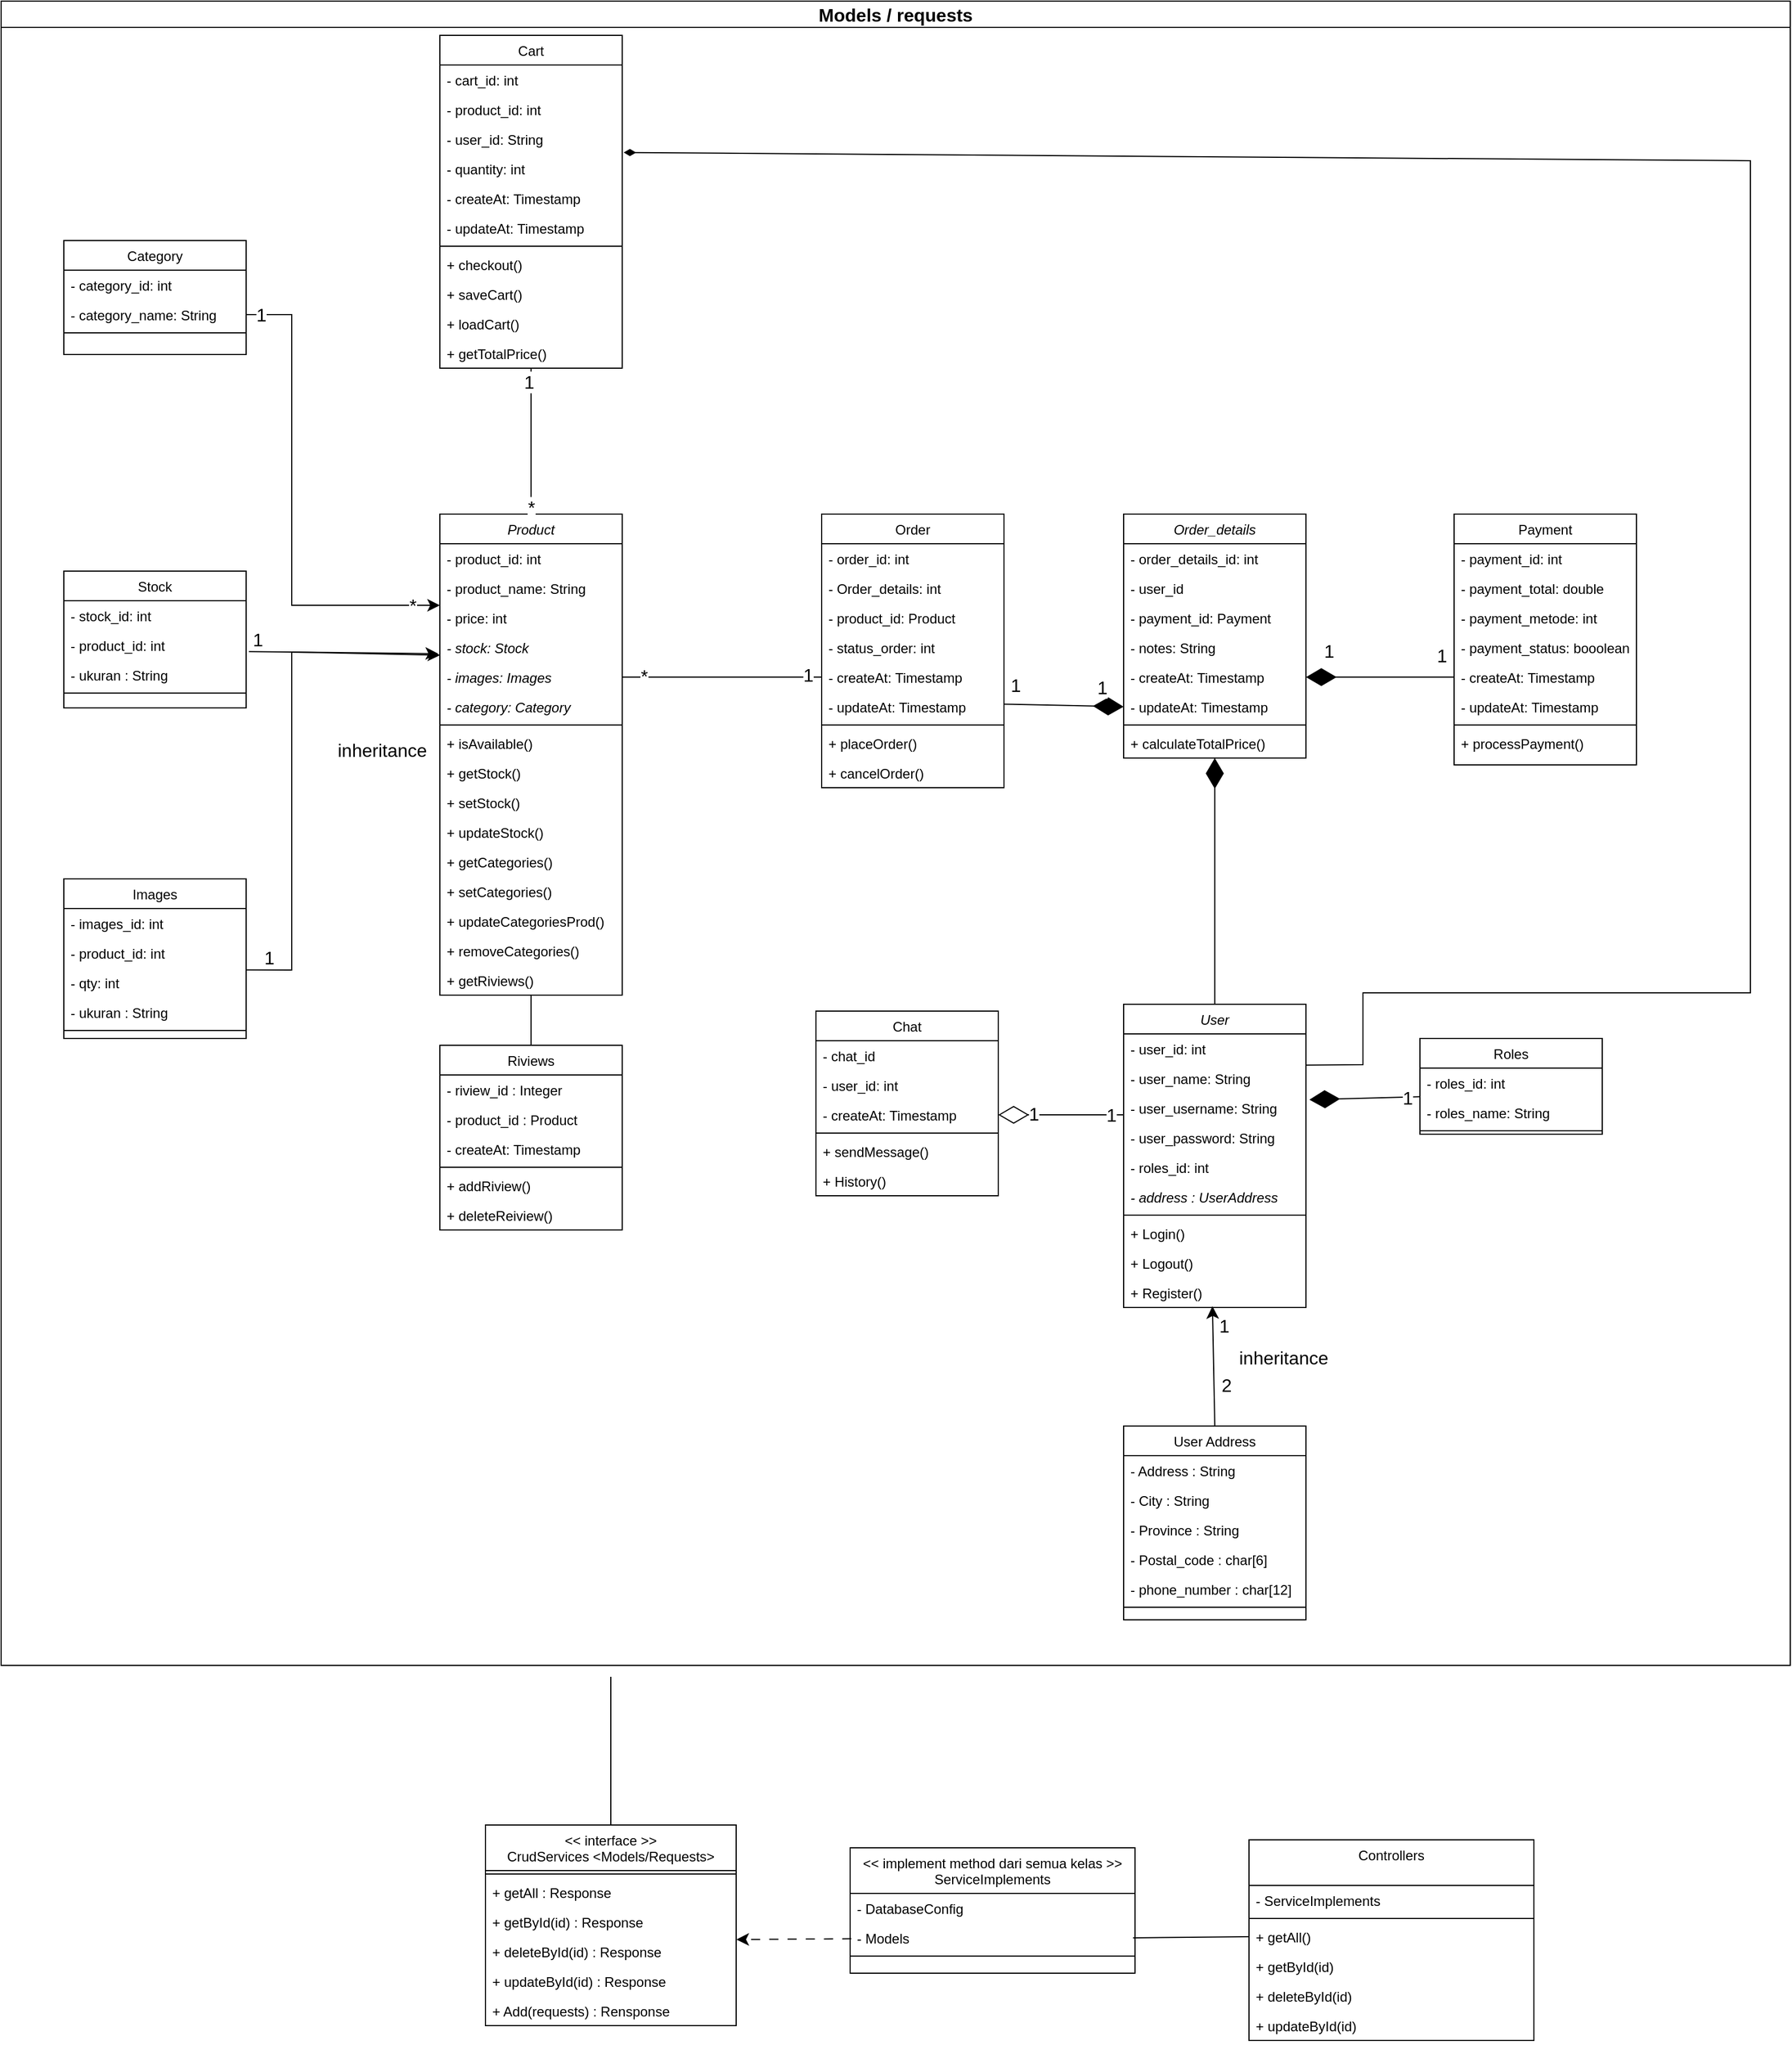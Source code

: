 <mxfile version="22.0.8" type="device">
  <diagram id="R2lEEEUBdFMjLlhIrx00" name="Page-1">
    <mxGraphModel dx="2216" dy="1984" grid="1" gridSize="10" guides="1" tooltips="1" connect="1" arrows="1" fold="1" page="1" pageScale="1" pageWidth="850" pageHeight="1100" math="0" shadow="0" extFonts="Permanent Marker^https://fonts.googleapis.com/css?family=Permanent+Marker">
      <root>
        <mxCell id="0" />
        <mxCell id="1" parent="0" />
        <mxCell id="DGdbcrdZKNCwdGrq_Af2-1" value="Product" style="swimlane;fontStyle=2;align=center;verticalAlign=top;childLayout=stackLayout;horizontal=1;startSize=26;horizontalStack=0;resizeParent=1;resizeLast=0;collapsible=1;marginBottom=0;rounded=0;shadow=0;strokeWidth=1;" parent="1" vertex="1">
          <mxGeometry x="90" y="270" width="160" height="422" as="geometry">
            <mxRectangle x="50" y="20" width="160" height="26" as="alternateBounds" />
          </mxGeometry>
        </mxCell>
        <mxCell id="DGdbcrdZKNCwdGrq_Af2-2" value="- product_id: int" style="text;align=left;verticalAlign=top;spacingLeft=4;spacingRight=4;overflow=hidden;rotatable=0;points=[[0,0.5],[1,0.5]];portConstraint=eastwest;" parent="DGdbcrdZKNCwdGrq_Af2-1" vertex="1">
          <mxGeometry y="26" width="160" height="26" as="geometry" />
        </mxCell>
        <mxCell id="DGdbcrdZKNCwdGrq_Af2-3" value="- product_name: String" style="text;align=left;verticalAlign=top;spacingLeft=4;spacingRight=4;overflow=hidden;rotatable=0;points=[[0,0.5],[1,0.5]];portConstraint=eastwest;rounded=0;shadow=0;html=0;" parent="DGdbcrdZKNCwdGrq_Af2-1" vertex="1">
          <mxGeometry y="52" width="160" height="26" as="geometry" />
        </mxCell>
        <mxCell id="DGdbcrdZKNCwdGrq_Af2-5" value="- price: int" style="text;align=left;verticalAlign=top;spacingLeft=4;spacingRight=4;overflow=hidden;rotatable=0;points=[[0,0.5],[1,0.5]];portConstraint=eastwest;rounded=0;shadow=0;html=0;" parent="DGdbcrdZKNCwdGrq_Af2-1" vertex="1">
          <mxGeometry y="78" width="160" height="26" as="geometry" />
        </mxCell>
        <mxCell id="DGdbcrdZKNCwdGrq_Af2-6" value="- stock: Stock" style="text;align=left;verticalAlign=top;spacingLeft=4;spacingRight=4;overflow=hidden;rotatable=0;points=[[0,0.5],[1,0.5]];portConstraint=eastwest;rounded=0;shadow=0;html=0;fontStyle=2" parent="DGdbcrdZKNCwdGrq_Af2-1" vertex="1">
          <mxGeometry y="104" width="160" height="26" as="geometry" />
        </mxCell>
        <mxCell id="HTyEB_lLM2Wh1FDZRcOT-63" value="- images: Images" style="text;align=left;verticalAlign=top;spacingLeft=4;spacingRight=4;overflow=hidden;rotatable=0;points=[[0,0.5],[1,0.5]];portConstraint=eastwest;rounded=0;shadow=0;html=0;fontStyle=2" vertex="1" parent="DGdbcrdZKNCwdGrq_Af2-1">
          <mxGeometry y="130" width="160" height="26" as="geometry" />
        </mxCell>
        <mxCell id="DGdbcrdZKNCwdGrq_Af2-4" value="- category: Category" style="text;align=left;verticalAlign=top;spacingLeft=4;spacingRight=4;overflow=hidden;rotatable=0;points=[[0,0.5],[1,0.5]];portConstraint=eastwest;rounded=0;shadow=0;html=0;fontStyle=2" parent="DGdbcrdZKNCwdGrq_Af2-1" vertex="1">
          <mxGeometry y="156" width="160" height="26" as="geometry" />
        </mxCell>
        <mxCell id="DGdbcrdZKNCwdGrq_Af2-8" value="" style="line;html=1;strokeWidth=1;align=left;verticalAlign=middle;spacingTop=-1;spacingLeft=3;spacingRight=3;rotatable=0;labelPosition=right;points=[];portConstraint=eastwest;" parent="DGdbcrdZKNCwdGrq_Af2-1" vertex="1">
          <mxGeometry y="182" width="160" height="6" as="geometry" />
        </mxCell>
        <mxCell id="HTyEB_lLM2Wh1FDZRcOT-162" value="+ isAvailable()" style="text;align=left;verticalAlign=top;spacingLeft=4;spacingRight=4;overflow=hidden;rotatable=0;points=[[0,0.5],[1,0.5]];portConstraint=eastwest;rounded=0;shadow=0;html=0;fontStyle=0" vertex="1" parent="DGdbcrdZKNCwdGrq_Af2-1">
          <mxGeometry y="188" width="160" height="26" as="geometry" />
        </mxCell>
        <mxCell id="HTyEB_lLM2Wh1FDZRcOT-163" value="+ getStock()" style="text;align=left;verticalAlign=top;spacingLeft=4;spacingRight=4;overflow=hidden;rotatable=0;points=[[0,0.5],[1,0.5]];portConstraint=eastwest;rounded=0;shadow=0;html=0;fontStyle=0" vertex="1" parent="DGdbcrdZKNCwdGrq_Af2-1">
          <mxGeometry y="214" width="160" height="26" as="geometry" />
        </mxCell>
        <mxCell id="HTyEB_lLM2Wh1FDZRcOT-164" value="+ setStock()" style="text;align=left;verticalAlign=top;spacingLeft=4;spacingRight=4;overflow=hidden;rotatable=0;points=[[0,0.5],[1,0.5]];portConstraint=eastwest;rounded=0;shadow=0;html=0;fontStyle=0" vertex="1" parent="DGdbcrdZKNCwdGrq_Af2-1">
          <mxGeometry y="240" width="160" height="26" as="geometry" />
        </mxCell>
        <mxCell id="HTyEB_lLM2Wh1FDZRcOT-187" value="+ updateStock()" style="text;align=left;verticalAlign=top;spacingLeft=4;spacingRight=4;overflow=hidden;rotatable=0;points=[[0,0.5],[1,0.5]];portConstraint=eastwest;rounded=0;shadow=0;html=0;fontStyle=0" vertex="1" parent="DGdbcrdZKNCwdGrq_Af2-1">
          <mxGeometry y="266" width="160" height="26" as="geometry" />
        </mxCell>
        <mxCell id="HTyEB_lLM2Wh1FDZRcOT-166" value="+ getCategories()" style="text;align=left;verticalAlign=top;spacingLeft=4;spacingRight=4;overflow=hidden;rotatable=0;points=[[0,0.5],[1,0.5]];portConstraint=eastwest;rounded=0;shadow=0;html=0;fontStyle=0" vertex="1" parent="DGdbcrdZKNCwdGrq_Af2-1">
          <mxGeometry y="292" width="160" height="26" as="geometry" />
        </mxCell>
        <mxCell id="HTyEB_lLM2Wh1FDZRcOT-167" value="+ setCategories()" style="text;align=left;verticalAlign=top;spacingLeft=4;spacingRight=4;overflow=hidden;rotatable=0;points=[[0,0.5],[1,0.5]];portConstraint=eastwest;rounded=0;shadow=0;html=0;fontStyle=0" vertex="1" parent="DGdbcrdZKNCwdGrq_Af2-1">
          <mxGeometry y="318" width="160" height="26" as="geometry" />
        </mxCell>
        <mxCell id="HTyEB_lLM2Wh1FDZRcOT-189" value="+ updateCategoriesProd()" style="text;align=left;verticalAlign=top;spacingLeft=4;spacingRight=4;overflow=hidden;rotatable=0;points=[[0,0.5],[1,0.5]];portConstraint=eastwest;rounded=0;shadow=0;html=0;fontStyle=0" vertex="1" parent="DGdbcrdZKNCwdGrq_Af2-1">
          <mxGeometry y="344" width="160" height="26" as="geometry" />
        </mxCell>
        <mxCell id="HTyEB_lLM2Wh1FDZRcOT-168" value="+ removeCategories()" style="text;align=left;verticalAlign=top;spacingLeft=4;spacingRight=4;overflow=hidden;rotatable=0;points=[[0,0.5],[1,0.5]];portConstraint=eastwest;rounded=0;shadow=0;html=0;fontStyle=0" vertex="1" parent="DGdbcrdZKNCwdGrq_Af2-1">
          <mxGeometry y="370" width="160" height="26" as="geometry" />
        </mxCell>
        <mxCell id="HTyEB_lLM2Wh1FDZRcOT-178" value="+ getRiviews()" style="text;align=left;verticalAlign=top;spacingLeft=4;spacingRight=4;overflow=hidden;rotatable=0;points=[[0,0.5],[1,0.5]];portConstraint=eastwest;rounded=0;shadow=0;html=0;fontStyle=0" vertex="1" parent="DGdbcrdZKNCwdGrq_Af2-1">
          <mxGeometry y="396" width="160" height="26" as="geometry" />
        </mxCell>
        <mxCell id="DGdbcrdZKNCwdGrq_Af2-19" value="Category" style="swimlane;fontStyle=0;align=center;verticalAlign=top;childLayout=stackLayout;horizontal=1;startSize=26;horizontalStack=0;resizeParent=1;resizeLast=0;collapsible=1;marginBottom=0;rounded=0;shadow=0;strokeWidth=1;" parent="1" vertex="1">
          <mxGeometry x="-240" y="30" width="160" height="100" as="geometry">
            <mxRectangle x="50" y="20" width="160" height="26" as="alternateBounds" />
          </mxGeometry>
        </mxCell>
        <mxCell id="DGdbcrdZKNCwdGrq_Af2-20" value="- category_id: int" style="text;align=left;verticalAlign=top;spacingLeft=4;spacingRight=4;overflow=hidden;rotatable=0;points=[[0,0.5],[1,0.5]];portConstraint=eastwest;" parent="DGdbcrdZKNCwdGrq_Af2-19" vertex="1">
          <mxGeometry y="26" width="160" height="26" as="geometry" />
        </mxCell>
        <mxCell id="DGdbcrdZKNCwdGrq_Af2-21" value="- category_name: String" style="text;align=left;verticalAlign=top;spacingLeft=4;spacingRight=4;overflow=hidden;rotatable=0;points=[[0,0.5],[1,0.5]];portConstraint=eastwest;rounded=0;shadow=0;html=0;" parent="DGdbcrdZKNCwdGrq_Af2-19" vertex="1">
          <mxGeometry y="52" width="160" height="26" as="geometry" />
        </mxCell>
        <mxCell id="DGdbcrdZKNCwdGrq_Af2-25" value="" style="line;html=1;strokeWidth=1;align=left;verticalAlign=middle;spacingTop=-1;spacingLeft=3;spacingRight=3;rotatable=0;labelPosition=right;points=[];portConstraint=eastwest;" parent="DGdbcrdZKNCwdGrq_Af2-19" vertex="1">
          <mxGeometry y="78" width="160" height="6" as="geometry" />
        </mxCell>
        <mxCell id="DGdbcrdZKNCwdGrq_Af2-28" value="Cart" style="swimlane;fontStyle=0;align=center;verticalAlign=top;childLayout=stackLayout;horizontal=1;startSize=26;horizontalStack=0;resizeParent=1;resizeLast=0;collapsible=1;marginBottom=0;rounded=0;shadow=0;strokeWidth=1;" parent="1" vertex="1">
          <mxGeometry x="90" y="-150" width="160" height="292" as="geometry">
            <mxRectangle x="50" y="20" width="160" height="26" as="alternateBounds" />
          </mxGeometry>
        </mxCell>
        <mxCell id="DGdbcrdZKNCwdGrq_Af2-29" value="- cart_id: int" style="text;align=left;verticalAlign=top;spacingLeft=4;spacingRight=4;overflow=hidden;rotatable=0;points=[[0,0.5],[1,0.5]];portConstraint=eastwest;rounded=0;shadow=0;html=0;" parent="DGdbcrdZKNCwdGrq_Af2-28" vertex="1">
          <mxGeometry y="26" width="160" height="26" as="geometry" />
        </mxCell>
        <mxCell id="DGdbcrdZKNCwdGrq_Af2-30" value="- product_id: int" style="text;align=left;verticalAlign=top;spacingLeft=4;spacingRight=4;overflow=hidden;rotatable=0;points=[[0,0.5],[1,0.5]];portConstraint=eastwest;rounded=0;shadow=0;html=0;" parent="DGdbcrdZKNCwdGrq_Af2-28" vertex="1">
          <mxGeometry y="52" width="160" height="26" as="geometry" />
        </mxCell>
        <mxCell id="HTyEB_lLM2Wh1FDZRcOT-157" value="- user_id: String" style="text;align=left;verticalAlign=top;spacingLeft=4;spacingRight=4;overflow=hidden;rotatable=0;points=[[0,0.5],[1,0.5]];portConstraint=eastwest;rounded=0;shadow=0;html=0;" vertex="1" parent="DGdbcrdZKNCwdGrq_Af2-28">
          <mxGeometry y="78" width="160" height="26" as="geometry" />
        </mxCell>
        <mxCell id="DGdbcrdZKNCwdGrq_Af2-31" value="- quantity: int" style="text;align=left;verticalAlign=top;spacingLeft=4;spacingRight=4;overflow=hidden;rotatable=0;points=[[0,0.5],[1,0.5]];portConstraint=eastwest;rounded=0;shadow=0;html=0;" parent="DGdbcrdZKNCwdGrq_Af2-28" vertex="1">
          <mxGeometry y="104" width="160" height="26" as="geometry" />
        </mxCell>
        <mxCell id="DGdbcrdZKNCwdGrq_Af2-32" value="- createAt: Timestamp" style="text;align=left;verticalAlign=top;spacingLeft=4;spacingRight=4;overflow=hidden;rotatable=0;points=[[0,0.5],[1,0.5]];portConstraint=eastwest;rounded=0;shadow=0;html=0;" parent="DGdbcrdZKNCwdGrq_Af2-28" vertex="1">
          <mxGeometry y="130" width="160" height="26" as="geometry" />
        </mxCell>
        <mxCell id="DGdbcrdZKNCwdGrq_Af2-33" value="- updateAt: Timestamp" style="text;align=left;verticalAlign=top;spacingLeft=4;spacingRight=4;overflow=hidden;rotatable=0;points=[[0,0.5],[1,0.5]];portConstraint=eastwest;rounded=0;shadow=0;html=0;" parent="DGdbcrdZKNCwdGrq_Af2-28" vertex="1">
          <mxGeometry y="156" width="160" height="26" as="geometry" />
        </mxCell>
        <mxCell id="DGdbcrdZKNCwdGrq_Af2-34" value="" style="line;html=1;strokeWidth=1;align=left;verticalAlign=middle;spacingTop=-1;spacingLeft=3;spacingRight=3;rotatable=0;labelPosition=right;points=[];portConstraint=eastwest;" parent="DGdbcrdZKNCwdGrq_Af2-28" vertex="1">
          <mxGeometry y="182" width="160" height="6" as="geometry" />
        </mxCell>
        <mxCell id="DGdbcrdZKNCwdGrq_Af2-153" value="+ checkout()" style="text;align=left;verticalAlign=top;spacingLeft=4;spacingRight=4;overflow=hidden;rotatable=0;points=[[0,0.5],[1,0.5]];portConstraint=eastwest;rounded=0;shadow=0;html=0;" parent="DGdbcrdZKNCwdGrq_Af2-28" vertex="1">
          <mxGeometry y="188" width="160" height="26" as="geometry" />
        </mxCell>
        <mxCell id="DGdbcrdZKNCwdGrq_Af2-166" value="+ saveCart()" style="text;align=left;verticalAlign=top;spacingLeft=4;spacingRight=4;overflow=hidden;rotatable=0;points=[[0,0.5],[1,0.5]];portConstraint=eastwest;rounded=0;shadow=0;html=0;" parent="DGdbcrdZKNCwdGrq_Af2-28" vertex="1">
          <mxGeometry y="214" width="160" height="26" as="geometry" />
        </mxCell>
        <mxCell id="HTyEB_lLM2Wh1FDZRcOT-169" value="+ loadCart()" style="text;align=left;verticalAlign=top;spacingLeft=4;spacingRight=4;overflow=hidden;rotatable=0;points=[[0,0.5],[1,0.5]];portConstraint=eastwest;rounded=0;shadow=0;html=0;" vertex="1" parent="DGdbcrdZKNCwdGrq_Af2-28">
          <mxGeometry y="240" width="160" height="26" as="geometry" />
        </mxCell>
        <mxCell id="HTyEB_lLM2Wh1FDZRcOT-171" value="+ getTotalPrice()" style="text;align=left;verticalAlign=top;spacingLeft=4;spacingRight=4;overflow=hidden;rotatable=0;points=[[0,0.5],[1,0.5]];portConstraint=eastwest;rounded=0;shadow=0;html=0;" vertex="1" parent="DGdbcrdZKNCwdGrq_Af2-28">
          <mxGeometry y="266" width="160" height="26" as="geometry" />
        </mxCell>
        <mxCell id="DGdbcrdZKNCwdGrq_Af2-37" value="Order" style="swimlane;fontStyle=0;align=center;verticalAlign=top;childLayout=stackLayout;horizontal=1;startSize=26;horizontalStack=0;resizeParent=1;resizeLast=0;collapsible=1;marginBottom=0;rounded=0;shadow=0;strokeWidth=1;" parent="1" vertex="1">
          <mxGeometry x="425" y="270" width="160" height="240" as="geometry">
            <mxRectangle x="50" y="20" width="160" height="26" as="alternateBounds" />
          </mxGeometry>
        </mxCell>
        <mxCell id="DGdbcrdZKNCwdGrq_Af2-38" value="- order_id: int" style="text;align=left;verticalAlign=top;spacingLeft=4;spacingRight=4;overflow=hidden;rotatable=0;points=[[0,0.5],[1,0.5]];portConstraint=eastwest;" parent="DGdbcrdZKNCwdGrq_Af2-37" vertex="1">
          <mxGeometry y="26" width="160" height="26" as="geometry" />
        </mxCell>
        <mxCell id="DGdbcrdZKNCwdGrq_Af2-39" value="- Order_details: int" style="text;align=left;verticalAlign=top;spacingLeft=4;spacingRight=4;overflow=hidden;rotatable=0;points=[[0,0.5],[1,0.5]];portConstraint=eastwest;" parent="DGdbcrdZKNCwdGrq_Af2-37" vertex="1">
          <mxGeometry y="52" width="160" height="26" as="geometry" />
        </mxCell>
        <mxCell id="DGdbcrdZKNCwdGrq_Af2-40" value="- product_id: Product" style="text;align=left;verticalAlign=top;spacingLeft=4;spacingRight=4;overflow=hidden;rotatable=0;points=[[0,0.5],[1,0.5]];portConstraint=eastwest;rounded=0;shadow=0;html=0;" parent="DGdbcrdZKNCwdGrq_Af2-37" vertex="1">
          <mxGeometry y="78" width="160" height="26" as="geometry" />
        </mxCell>
        <mxCell id="DGdbcrdZKNCwdGrq_Af2-41" value="- status_order: int" style="text;align=left;verticalAlign=top;spacingLeft=4;spacingRight=4;overflow=hidden;rotatable=0;points=[[0,0.5],[1,0.5]];portConstraint=eastwest;rounded=0;shadow=0;html=0;" parent="DGdbcrdZKNCwdGrq_Af2-37" vertex="1">
          <mxGeometry y="104" width="160" height="26" as="geometry" />
        </mxCell>
        <mxCell id="DGdbcrdZKNCwdGrq_Af2-42" value="- createAt: Timestamp" style="text;align=left;verticalAlign=top;spacingLeft=4;spacingRight=4;overflow=hidden;rotatable=0;points=[[0,0.5],[1,0.5]];portConstraint=eastwest;rounded=0;shadow=0;html=0;" parent="DGdbcrdZKNCwdGrq_Af2-37" vertex="1">
          <mxGeometry y="130" width="160" height="26" as="geometry" />
        </mxCell>
        <mxCell id="DGdbcrdZKNCwdGrq_Af2-43" value="- updateAt: Timestamp" style="text;align=left;verticalAlign=top;spacingLeft=4;spacingRight=4;overflow=hidden;rotatable=0;points=[[0,0.5],[1,0.5]];portConstraint=eastwest;rounded=0;shadow=0;html=0;" parent="DGdbcrdZKNCwdGrq_Af2-37" vertex="1">
          <mxGeometry y="156" width="160" height="26" as="geometry" />
        </mxCell>
        <mxCell id="DGdbcrdZKNCwdGrq_Af2-44" value="" style="line;html=1;strokeWidth=1;align=left;verticalAlign=middle;spacingTop=-1;spacingLeft=3;spacingRight=3;rotatable=0;labelPosition=right;points=[];portConstraint=eastwest;" parent="DGdbcrdZKNCwdGrq_Af2-37" vertex="1">
          <mxGeometry y="182" width="160" height="6" as="geometry" />
        </mxCell>
        <mxCell id="HTyEB_lLM2Wh1FDZRcOT-176" value="+ placeOrder()" style="text;align=left;verticalAlign=top;spacingLeft=4;spacingRight=4;overflow=hidden;rotatable=0;points=[[0,0.5],[1,0.5]];portConstraint=eastwest;rounded=0;shadow=0;html=0;" vertex="1" parent="DGdbcrdZKNCwdGrq_Af2-37">
          <mxGeometry y="188" width="160" height="26" as="geometry" />
        </mxCell>
        <mxCell id="HTyEB_lLM2Wh1FDZRcOT-177" value="+ cancelOrder()" style="text;align=left;verticalAlign=top;spacingLeft=4;spacingRight=4;overflow=hidden;rotatable=0;points=[[0,0.5],[1,0.5]];portConstraint=eastwest;rounded=0;shadow=0;html=0;" vertex="1" parent="DGdbcrdZKNCwdGrq_Af2-37">
          <mxGeometry y="214" width="160" height="26" as="geometry" />
        </mxCell>
        <mxCell id="DGdbcrdZKNCwdGrq_Af2-59" value="Payment" style="swimlane;fontStyle=0;align=center;verticalAlign=top;childLayout=stackLayout;horizontal=1;startSize=26;horizontalStack=0;resizeParent=1;resizeLast=0;collapsible=1;marginBottom=0;rounded=0;shadow=0;strokeWidth=1;" parent="1" vertex="1">
          <mxGeometry x="980" y="270" width="160" height="220" as="geometry">
            <mxRectangle x="50" y="20" width="160" height="26" as="alternateBounds" />
          </mxGeometry>
        </mxCell>
        <mxCell id="DGdbcrdZKNCwdGrq_Af2-60" value="- payment_id: int" style="text;align=left;verticalAlign=top;spacingLeft=4;spacingRight=4;overflow=hidden;rotatable=0;points=[[0,0.5],[1,0.5]];portConstraint=eastwest;rounded=0;shadow=0;html=0;" parent="DGdbcrdZKNCwdGrq_Af2-59" vertex="1">
          <mxGeometry y="26" width="160" height="26" as="geometry" />
        </mxCell>
        <mxCell id="DGdbcrdZKNCwdGrq_Af2-61" value="- payment_total: double" style="text;align=left;verticalAlign=top;spacingLeft=4;spacingRight=4;overflow=hidden;rotatable=0;points=[[0,0.5],[1,0.5]];portConstraint=eastwest;rounded=0;shadow=0;html=0;" parent="DGdbcrdZKNCwdGrq_Af2-59" vertex="1">
          <mxGeometry y="52" width="160" height="26" as="geometry" />
        </mxCell>
        <mxCell id="DGdbcrdZKNCwdGrq_Af2-62" value="- payment_metode: int" style="text;align=left;verticalAlign=top;spacingLeft=4;spacingRight=4;overflow=hidden;rotatable=0;points=[[0,0.5],[1,0.5]];portConstraint=eastwest;rounded=0;shadow=0;html=0;" parent="DGdbcrdZKNCwdGrq_Af2-59" vertex="1">
          <mxGeometry y="78" width="160" height="26" as="geometry" />
        </mxCell>
        <mxCell id="DGdbcrdZKNCwdGrq_Af2-63" value="- payment_status: booolean" style="text;align=left;verticalAlign=top;spacingLeft=4;spacingRight=4;overflow=hidden;rotatable=0;points=[[0,0.5],[1,0.5]];portConstraint=eastwest;rounded=0;shadow=0;html=0;" parent="DGdbcrdZKNCwdGrq_Af2-59" vertex="1">
          <mxGeometry y="104" width="160" height="26" as="geometry" />
        </mxCell>
        <mxCell id="DGdbcrdZKNCwdGrq_Af2-64" value="- createAt: Timestamp" style="text;align=left;verticalAlign=top;spacingLeft=4;spacingRight=4;overflow=hidden;rotatable=0;points=[[0,0.5],[1,0.5]];portConstraint=eastwest;rounded=0;shadow=0;html=0;" parent="DGdbcrdZKNCwdGrq_Af2-59" vertex="1">
          <mxGeometry y="130" width="160" height="26" as="geometry" />
        </mxCell>
        <mxCell id="DGdbcrdZKNCwdGrq_Af2-65" value="- updateAt: Timestamp" style="text;align=left;verticalAlign=top;spacingLeft=4;spacingRight=4;overflow=hidden;rotatable=0;points=[[0,0.5],[1,0.5]];portConstraint=eastwest;rounded=0;shadow=0;html=0;" parent="DGdbcrdZKNCwdGrq_Af2-59" vertex="1">
          <mxGeometry y="156" width="160" height="26" as="geometry" />
        </mxCell>
        <mxCell id="DGdbcrdZKNCwdGrq_Af2-66" value="" style="line;html=1;strokeWidth=1;align=left;verticalAlign=middle;spacingTop=-1;spacingLeft=3;spacingRight=3;rotatable=0;labelPosition=right;points=[];portConstraint=eastwest;" parent="DGdbcrdZKNCwdGrq_Af2-59" vertex="1">
          <mxGeometry y="182" width="160" height="6" as="geometry" />
        </mxCell>
        <mxCell id="DGdbcrdZKNCwdGrq_Af2-164" value="+ processPayment()" style="text;align=left;verticalAlign=top;spacingLeft=4;spacingRight=4;overflow=hidden;rotatable=0;points=[[0,0.5],[1,0.5]];portConstraint=eastwest;rounded=0;shadow=0;html=0;" parent="DGdbcrdZKNCwdGrq_Af2-59" vertex="1">
          <mxGeometry y="188" width="160" height="26" as="geometry" />
        </mxCell>
        <mxCell id="DGdbcrdZKNCwdGrq_Af2-72" value="Chat" style="swimlane;fontStyle=0;align=center;verticalAlign=top;childLayout=stackLayout;horizontal=1;startSize=26;horizontalStack=0;resizeParent=1;resizeLast=0;collapsible=1;marginBottom=0;rounded=0;shadow=0;strokeWidth=1;" parent="1" vertex="1">
          <mxGeometry x="420" y="706" width="160" height="162" as="geometry">
            <mxRectangle x="50" y="20" width="160" height="26" as="alternateBounds" />
          </mxGeometry>
        </mxCell>
        <mxCell id="DGdbcrdZKNCwdGrq_Af2-74" value="- chat_id" style="text;align=left;verticalAlign=top;spacingLeft=4;spacingRight=4;overflow=hidden;rotatable=0;points=[[0,0.5],[1,0.5]];portConstraint=eastwest;rounded=0;shadow=0;html=0;" parent="DGdbcrdZKNCwdGrq_Af2-72" vertex="1">
          <mxGeometry y="26" width="160" height="26" as="geometry" />
        </mxCell>
        <mxCell id="DGdbcrdZKNCwdGrq_Af2-75" value="- user_id: int" style="text;align=left;verticalAlign=top;spacingLeft=4;spacingRight=4;overflow=hidden;rotatable=0;points=[[0,0.5],[1,0.5]];portConstraint=eastwest;rounded=0;shadow=0;html=0;" parent="DGdbcrdZKNCwdGrq_Af2-72" vertex="1">
          <mxGeometry y="52" width="160" height="26" as="geometry" />
        </mxCell>
        <mxCell id="DGdbcrdZKNCwdGrq_Af2-76" value="- createAt: Timestamp" style="text;align=left;verticalAlign=top;spacingLeft=4;spacingRight=4;overflow=hidden;rotatable=0;points=[[0,0.5],[1,0.5]];portConstraint=eastwest;rounded=0;shadow=0;html=0;" parent="DGdbcrdZKNCwdGrq_Af2-72" vertex="1">
          <mxGeometry y="78" width="160" height="26" as="geometry" />
        </mxCell>
        <mxCell id="DGdbcrdZKNCwdGrq_Af2-78" value="" style="line;html=1;strokeWidth=1;align=left;verticalAlign=middle;spacingTop=-1;spacingLeft=3;spacingRight=3;rotatable=0;labelPosition=right;points=[];portConstraint=eastwest;" parent="DGdbcrdZKNCwdGrq_Af2-72" vertex="1">
          <mxGeometry y="104" width="160" height="6" as="geometry" />
        </mxCell>
        <mxCell id="DGdbcrdZKNCwdGrq_Af2-79" value="+ sendMessage()" style="text;align=left;verticalAlign=top;spacingLeft=4;spacingRight=4;overflow=hidden;rotatable=0;points=[[0,0.5],[1,0.5]];portConstraint=eastwest;rounded=0;shadow=0;html=0;" parent="DGdbcrdZKNCwdGrq_Af2-72" vertex="1">
          <mxGeometry y="110" width="160" height="26" as="geometry" />
        </mxCell>
        <mxCell id="HTyEB_lLM2Wh1FDZRcOT-173" value="+ History()" style="text;align=left;verticalAlign=top;spacingLeft=4;spacingRight=4;overflow=hidden;rotatable=0;points=[[0,0.5],[1,0.5]];portConstraint=eastwest;rounded=0;shadow=0;html=0;" vertex="1" parent="DGdbcrdZKNCwdGrq_Af2-72">
          <mxGeometry y="136" width="160" height="26" as="geometry" />
        </mxCell>
        <mxCell id="DGdbcrdZKNCwdGrq_Af2-87" value="User" style="swimlane;fontStyle=2;align=center;verticalAlign=top;childLayout=stackLayout;horizontal=1;startSize=26;horizontalStack=0;resizeParent=1;resizeLast=0;collapsible=1;marginBottom=0;rounded=0;shadow=0;strokeWidth=1;" parent="1" vertex="1">
          <mxGeometry x="690" y="700" width="160" height="266" as="geometry">
            <mxRectangle x="50" y="20" width="160" height="26" as="alternateBounds" />
          </mxGeometry>
        </mxCell>
        <mxCell id="DGdbcrdZKNCwdGrq_Af2-88" value="- user_id: int" style="text;align=left;verticalAlign=top;spacingLeft=4;spacingRight=4;overflow=hidden;rotatable=0;points=[[0,0.5],[1,0.5]];portConstraint=eastwest;rounded=0;shadow=0;html=0;" parent="DGdbcrdZKNCwdGrq_Af2-87" vertex="1">
          <mxGeometry y="26" width="160" height="26" as="geometry" />
        </mxCell>
        <mxCell id="DGdbcrdZKNCwdGrq_Af2-89" value="- user_name: String" style="text;align=left;verticalAlign=top;spacingLeft=4;spacingRight=4;overflow=hidden;rotatable=0;points=[[0,0.5],[1,0.5]];portConstraint=eastwest;rounded=0;shadow=0;html=0;" parent="DGdbcrdZKNCwdGrq_Af2-87" vertex="1">
          <mxGeometry y="52" width="160" height="26" as="geometry" />
        </mxCell>
        <mxCell id="DGdbcrdZKNCwdGrq_Af2-90" value="- user_username: String" style="text;align=left;verticalAlign=top;spacingLeft=4;spacingRight=4;overflow=hidden;rotatable=0;points=[[0,0.5],[1,0.5]];portConstraint=eastwest;rounded=0;shadow=0;html=0;" parent="DGdbcrdZKNCwdGrq_Af2-87" vertex="1">
          <mxGeometry y="78" width="160" height="26" as="geometry" />
        </mxCell>
        <mxCell id="DGdbcrdZKNCwdGrq_Af2-91" value="- user_password: String" style="text;align=left;verticalAlign=top;spacingLeft=4;spacingRight=4;overflow=hidden;rotatable=0;points=[[0,0.5],[1,0.5]];portConstraint=eastwest;rounded=0;shadow=0;html=0;" parent="DGdbcrdZKNCwdGrq_Af2-87" vertex="1">
          <mxGeometry y="104" width="160" height="26" as="geometry" />
        </mxCell>
        <mxCell id="DGdbcrdZKNCwdGrq_Af2-92" value="- roles_id: int" style="text;align=left;verticalAlign=top;spacingLeft=4;spacingRight=4;overflow=hidden;rotatable=0;points=[[0,0.5],[1,0.5]];portConstraint=eastwest;rounded=0;shadow=0;html=0;" parent="DGdbcrdZKNCwdGrq_Af2-87" vertex="1">
          <mxGeometry y="130" width="160" height="26" as="geometry" />
        </mxCell>
        <mxCell id="HTyEB_lLM2Wh1FDZRcOT-160" value="- address : UserAddress" style="text;align=left;verticalAlign=top;spacingLeft=4;spacingRight=4;overflow=hidden;rotatable=0;points=[[0,0.5],[1,0.5]];portConstraint=eastwest;rounded=0;shadow=0;html=0;fontStyle=2" vertex="1" parent="DGdbcrdZKNCwdGrq_Af2-87">
          <mxGeometry y="156" width="160" height="26" as="geometry" />
        </mxCell>
        <mxCell id="DGdbcrdZKNCwdGrq_Af2-95" value="" style="line;html=1;strokeWidth=1;align=left;verticalAlign=middle;spacingTop=-1;spacingLeft=3;spacingRight=3;rotatable=0;labelPosition=right;points=[];portConstraint=eastwest;" parent="DGdbcrdZKNCwdGrq_Af2-87" vertex="1">
          <mxGeometry y="182" width="160" height="6" as="geometry" />
        </mxCell>
        <mxCell id="DGdbcrdZKNCwdGrq_Af2-150" value="+ Login()&#xa;" style="text;align=left;verticalAlign=top;spacingLeft=4;spacingRight=4;overflow=hidden;rotatable=0;points=[[0,0.5],[1,0.5]];portConstraint=eastwest;rounded=0;shadow=0;html=0;" parent="DGdbcrdZKNCwdGrq_Af2-87" vertex="1">
          <mxGeometry y="188" width="160" height="26" as="geometry" />
        </mxCell>
        <mxCell id="DGdbcrdZKNCwdGrq_Af2-151" value="+ Logout()&#xa;" style="text;align=left;verticalAlign=top;spacingLeft=4;spacingRight=4;overflow=hidden;rotatable=0;points=[[0,0.5],[1,0.5]];portConstraint=eastwest;rounded=0;shadow=0;html=0;" parent="DGdbcrdZKNCwdGrq_Af2-87" vertex="1">
          <mxGeometry y="214" width="160" height="26" as="geometry" />
        </mxCell>
        <mxCell id="HTyEB_lLM2Wh1FDZRcOT-159" value="+ Register()&#xa;" style="text;align=left;verticalAlign=top;spacingLeft=4;spacingRight=4;overflow=hidden;rotatable=0;points=[[0,0.5],[1,0.5]];portConstraint=eastwest;rounded=0;shadow=0;html=0;" vertex="1" parent="DGdbcrdZKNCwdGrq_Af2-87">
          <mxGeometry y="240" width="160" height="26" as="geometry" />
        </mxCell>
        <mxCell id="DGdbcrdZKNCwdGrq_Af2-109" value="Order_details" style="swimlane;fontStyle=2;align=center;verticalAlign=top;childLayout=stackLayout;horizontal=1;startSize=26;horizontalStack=0;resizeParent=1;resizeLast=0;collapsible=1;marginBottom=0;rounded=0;shadow=0;strokeWidth=1;" parent="1" vertex="1">
          <mxGeometry x="690" y="270" width="160" height="214" as="geometry">
            <mxRectangle x="50" y="20" width="160" height="26" as="alternateBounds" />
          </mxGeometry>
        </mxCell>
        <mxCell id="DGdbcrdZKNCwdGrq_Af2-110" value="- order_details_id: int" style="text;align=left;verticalAlign=top;spacingLeft=4;spacingRight=4;overflow=hidden;rotatable=0;points=[[0,0.5],[1,0.5]];portConstraint=eastwest;" parent="DGdbcrdZKNCwdGrq_Af2-109" vertex="1">
          <mxGeometry y="26" width="160" height="26" as="geometry" />
        </mxCell>
        <mxCell id="DGdbcrdZKNCwdGrq_Af2-111" value="- user_id" style="text;align=left;verticalAlign=top;spacingLeft=4;spacingRight=4;overflow=hidden;rotatable=0;points=[[0,0.5],[1,0.5]];portConstraint=eastwest;rounded=0;shadow=0;html=0;" parent="DGdbcrdZKNCwdGrq_Af2-109" vertex="1">
          <mxGeometry y="52" width="160" height="26" as="geometry" />
        </mxCell>
        <mxCell id="DGdbcrdZKNCwdGrq_Af2-113" value="- payment_id: Payment" style="text;align=left;verticalAlign=top;spacingLeft=4;spacingRight=4;overflow=hidden;rotatable=0;points=[[0,0.5],[1,0.5]];portConstraint=eastwest;rounded=0;shadow=0;html=0;" parent="DGdbcrdZKNCwdGrq_Af2-109" vertex="1">
          <mxGeometry y="78" width="160" height="26" as="geometry" />
        </mxCell>
        <mxCell id="DGdbcrdZKNCwdGrq_Af2-114" value="- notes: String" style="text;align=left;verticalAlign=top;spacingLeft=4;spacingRight=4;overflow=hidden;rotatable=0;points=[[0,0.5],[1,0.5]];portConstraint=eastwest;rounded=0;shadow=0;html=0;" parent="DGdbcrdZKNCwdGrq_Af2-109" vertex="1">
          <mxGeometry y="104" width="160" height="26" as="geometry" />
        </mxCell>
        <mxCell id="DGdbcrdZKNCwdGrq_Af2-115" value="- createAt: Timestamp" style="text;align=left;verticalAlign=top;spacingLeft=4;spacingRight=4;overflow=hidden;rotatable=0;points=[[0,0.5],[1,0.5]];portConstraint=eastwest;rounded=0;shadow=0;html=0;" parent="DGdbcrdZKNCwdGrq_Af2-109" vertex="1">
          <mxGeometry y="130" width="160" height="26" as="geometry" />
        </mxCell>
        <mxCell id="DGdbcrdZKNCwdGrq_Af2-116" value="- updateAt: Timestamp" style="text;align=left;verticalAlign=top;spacingLeft=4;spacingRight=4;overflow=hidden;rotatable=0;points=[[0,0.5],[1,0.5]];portConstraint=eastwest;rounded=0;shadow=0;html=0;" parent="DGdbcrdZKNCwdGrq_Af2-109" vertex="1">
          <mxGeometry y="156" width="160" height="26" as="geometry" />
        </mxCell>
        <mxCell id="DGdbcrdZKNCwdGrq_Af2-117" value="" style="line;html=1;strokeWidth=1;align=left;verticalAlign=middle;spacingTop=-1;spacingLeft=3;spacingRight=3;rotatable=0;labelPosition=right;points=[];portConstraint=eastwest;" parent="DGdbcrdZKNCwdGrq_Af2-109" vertex="1">
          <mxGeometry y="182" width="160" height="6" as="geometry" />
        </mxCell>
        <mxCell id="HTyEB_lLM2Wh1FDZRcOT-174" value="+ calculateTotalPrice()" style="text;align=left;verticalAlign=top;spacingLeft=4;spacingRight=4;overflow=hidden;rotatable=0;points=[[0,0.5],[1,0.5]];portConstraint=eastwest;rounded=0;shadow=0;html=0;" vertex="1" parent="DGdbcrdZKNCwdGrq_Af2-109">
          <mxGeometry y="188" width="160" height="26" as="geometry" />
        </mxCell>
        <mxCell id="DGdbcrdZKNCwdGrq_Af2-140" value="Roles" style="swimlane;fontStyle=0;align=center;verticalAlign=top;childLayout=stackLayout;horizontal=1;startSize=26;horizontalStack=0;resizeParent=1;resizeLast=0;collapsible=1;marginBottom=0;rounded=0;shadow=0;strokeWidth=1;" parent="1" vertex="1">
          <mxGeometry x="950" y="730" width="160" height="84" as="geometry">
            <mxRectangle x="50" y="20" width="160" height="26" as="alternateBounds" />
          </mxGeometry>
        </mxCell>
        <mxCell id="DGdbcrdZKNCwdGrq_Af2-141" value="- roles_id: int" style="text;align=left;verticalAlign=top;spacingLeft=4;spacingRight=4;overflow=hidden;rotatable=0;points=[[0,0.5],[1,0.5]];portConstraint=eastwest;rounded=0;shadow=0;html=0;" parent="DGdbcrdZKNCwdGrq_Af2-140" vertex="1">
          <mxGeometry y="26" width="160" height="26" as="geometry" />
        </mxCell>
        <mxCell id="DGdbcrdZKNCwdGrq_Af2-142" value="- roles_name: String" style="text;align=left;verticalAlign=top;spacingLeft=4;spacingRight=4;overflow=hidden;rotatable=0;points=[[0,0.5],[1,0.5]];portConstraint=eastwest;rounded=0;shadow=0;html=0;" parent="DGdbcrdZKNCwdGrq_Af2-140" vertex="1">
          <mxGeometry y="52" width="160" height="26" as="geometry" />
        </mxCell>
        <mxCell id="DGdbcrdZKNCwdGrq_Af2-145" value="" style="line;html=1;strokeWidth=1;align=left;verticalAlign=middle;spacingTop=-1;spacingLeft=3;spacingRight=3;rotatable=0;labelPosition=right;points=[];portConstraint=eastwest;" parent="DGdbcrdZKNCwdGrq_Af2-140" vertex="1">
          <mxGeometry y="78" width="160" height="6" as="geometry" />
        </mxCell>
        <mxCell id="HTyEB_lLM2Wh1FDZRcOT-13" value="" style="endArrow=none;html=1;rounded=0;fontSize=12;startSize=8;endSize=8;curved=1;entryX=0.5;entryY=1;entryDx=0;entryDy=0;" edge="1" parent="1" source="DGdbcrdZKNCwdGrq_Af2-1" target="DGdbcrdZKNCwdGrq_Af2-28">
          <mxGeometry width="50" height="50" relative="1" as="geometry">
            <mxPoint x="620" y="390" as="sourcePoint" />
            <mxPoint x="670" y="340" as="targetPoint" />
          </mxGeometry>
        </mxCell>
        <mxCell id="HTyEB_lLM2Wh1FDZRcOT-15" value="1" style="edgeLabel;html=1;align=center;verticalAlign=middle;resizable=0;points=[];fontSize=16;" vertex="1" connectable="0" parent="HTyEB_lLM2Wh1FDZRcOT-13">
          <mxGeometry x="0.821" y="2" relative="1" as="geometry">
            <mxPoint as="offset" />
          </mxGeometry>
        </mxCell>
        <mxCell id="HTyEB_lLM2Wh1FDZRcOT-16" value="*" style="edgeLabel;html=1;align=center;verticalAlign=middle;resizable=0;points=[];fontSize=16;" vertex="1" connectable="0" parent="HTyEB_lLM2Wh1FDZRcOT-13">
          <mxGeometry x="-0.902" relative="1" as="geometry">
            <mxPoint as="offset" />
          </mxGeometry>
        </mxCell>
        <mxCell id="HTyEB_lLM2Wh1FDZRcOT-17" value="User Address" style="swimlane;fontStyle=0;align=center;verticalAlign=top;childLayout=stackLayout;horizontal=1;startSize=26;horizontalStack=0;resizeParent=1;resizeLast=0;collapsible=1;marginBottom=0;rounded=0;shadow=0;strokeWidth=1;" vertex="1" parent="1">
          <mxGeometry x="690" y="1070" width="160" height="170" as="geometry">
            <mxRectangle x="50" y="20" width="160" height="26" as="alternateBounds" />
          </mxGeometry>
        </mxCell>
        <mxCell id="HTyEB_lLM2Wh1FDZRcOT-18" value="- Address : String" style="text;align=left;verticalAlign=top;spacingLeft=4;spacingRight=4;overflow=hidden;rotatable=0;points=[[0,0.5],[1,0.5]];portConstraint=eastwest;rounded=0;shadow=0;html=0;" vertex="1" parent="HTyEB_lLM2Wh1FDZRcOT-17">
          <mxGeometry y="26" width="160" height="26" as="geometry" />
        </mxCell>
        <mxCell id="HTyEB_lLM2Wh1FDZRcOT-19" value="- City : String" style="text;align=left;verticalAlign=top;spacingLeft=4;spacingRight=4;overflow=hidden;rotatable=0;points=[[0,0.5],[1,0.5]];portConstraint=eastwest;rounded=0;shadow=0;html=0;" vertex="1" parent="HTyEB_lLM2Wh1FDZRcOT-17">
          <mxGeometry y="52" width="160" height="26" as="geometry" />
        </mxCell>
        <mxCell id="HTyEB_lLM2Wh1FDZRcOT-25" value="- Province : String" style="text;align=left;verticalAlign=top;spacingLeft=4;spacingRight=4;overflow=hidden;rotatable=0;points=[[0,0.5],[1,0.5]];portConstraint=eastwest;rounded=0;shadow=0;html=0;" vertex="1" parent="HTyEB_lLM2Wh1FDZRcOT-17">
          <mxGeometry y="78" width="160" height="26" as="geometry" />
        </mxCell>
        <mxCell id="HTyEB_lLM2Wh1FDZRcOT-26" value="- Postal_code : char[6]" style="text;align=left;verticalAlign=top;spacingLeft=4;spacingRight=4;overflow=hidden;rotatable=0;points=[[0,0.5],[1,0.5]];portConstraint=eastwest;rounded=0;shadow=0;html=0;" vertex="1" parent="HTyEB_lLM2Wh1FDZRcOT-17">
          <mxGeometry y="104" width="160" height="26" as="geometry" />
        </mxCell>
        <mxCell id="HTyEB_lLM2Wh1FDZRcOT-27" value="- phone_number : char[12]" style="text;align=left;verticalAlign=top;spacingLeft=4;spacingRight=4;overflow=hidden;rotatable=0;points=[[0,0.5],[1,0.5]];portConstraint=eastwest;rounded=0;shadow=0;html=0;" vertex="1" parent="HTyEB_lLM2Wh1FDZRcOT-17">
          <mxGeometry y="130" width="160" height="26" as="geometry" />
        </mxCell>
        <mxCell id="HTyEB_lLM2Wh1FDZRcOT-20" value="" style="line;html=1;strokeWidth=1;align=left;verticalAlign=middle;spacingTop=-1;spacingLeft=3;spacingRight=3;rotatable=0;labelPosition=right;points=[];portConstraint=eastwest;" vertex="1" parent="HTyEB_lLM2Wh1FDZRcOT-17">
          <mxGeometry y="156" width="160" height="6" as="geometry" />
        </mxCell>
        <mxCell id="HTyEB_lLM2Wh1FDZRcOT-28" value="" style="endArrow=classic;html=1;rounded=0;fontSize=12;startSize=8;endSize=8;curved=1;exitX=0.5;exitY=0;exitDx=0;exitDy=0;entryX=0.487;entryY=0.958;entryDx=0;entryDy=0;entryPerimeter=0;" edge="1" parent="1" source="HTyEB_lLM2Wh1FDZRcOT-17" target="HTyEB_lLM2Wh1FDZRcOT-159">
          <mxGeometry width="50" height="50" relative="1" as="geometry">
            <mxPoint x="720" y="994" as="sourcePoint" />
            <mxPoint x="740" y="924" as="targetPoint" />
          </mxGeometry>
        </mxCell>
        <mxCell id="HTyEB_lLM2Wh1FDZRcOT-30" value="1" style="edgeLabel;html=1;align=center;verticalAlign=middle;resizable=0;points=[];fontSize=16;" vertex="1" connectable="0" parent="HTyEB_lLM2Wh1FDZRcOT-28">
          <mxGeometry x="0.686" y="-1" relative="1" as="geometry">
            <mxPoint x="9" as="offset" />
          </mxGeometry>
        </mxCell>
        <mxCell id="HTyEB_lLM2Wh1FDZRcOT-31" value="2" style="edgeLabel;html=1;align=center;verticalAlign=middle;resizable=0;points=[];fontSize=16;" vertex="1" connectable="0" parent="HTyEB_lLM2Wh1FDZRcOT-28">
          <mxGeometry x="0.686" y="-1" relative="1" as="geometry">
            <mxPoint x="11" y="52" as="offset" />
          </mxGeometry>
        </mxCell>
        <mxCell id="HTyEB_lLM2Wh1FDZRcOT-89" value="inheritance" style="edgeLabel;html=1;align=center;verticalAlign=middle;resizable=0;points=[];fontSize=16;" vertex="1" connectable="0" parent="HTyEB_lLM2Wh1FDZRcOT-28">
          <mxGeometry x="0.203" y="-1" relative="1" as="geometry">
            <mxPoint x="-731" y="-530" as="offset" />
          </mxGeometry>
        </mxCell>
        <mxCell id="HTyEB_lLM2Wh1FDZRcOT-32" value="" style="endArrow=diamondThin;endFill=0;endSize=24;html=1;rounded=0;fontSize=12;curved=1;entryX=1;entryY=0.5;entryDx=0;entryDy=0;" edge="1" parent="1" target="DGdbcrdZKNCwdGrq_Af2-76">
          <mxGeometry width="160" relative="1" as="geometry">
            <mxPoint x="690" y="797" as="sourcePoint" />
            <mxPoint x="710" y="844" as="targetPoint" />
          </mxGeometry>
        </mxCell>
        <mxCell id="HTyEB_lLM2Wh1FDZRcOT-34" value="1" style="edgeLabel;html=1;align=center;verticalAlign=middle;resizable=0;points=[];fontSize=16;" vertex="1" connectable="0" parent="HTyEB_lLM2Wh1FDZRcOT-32">
          <mxGeometry x="0.441" y="-1" relative="1" as="geometry">
            <mxPoint as="offset" />
          </mxGeometry>
        </mxCell>
        <mxCell id="HTyEB_lLM2Wh1FDZRcOT-35" value="1" style="edgeLabel;html=1;align=center;verticalAlign=middle;resizable=0;points=[];fontSize=16;" vertex="1" connectable="0" parent="HTyEB_lLM2Wh1FDZRcOT-32">
          <mxGeometry x="-0.787" relative="1" as="geometry">
            <mxPoint as="offset" />
          </mxGeometry>
        </mxCell>
        <mxCell id="HTyEB_lLM2Wh1FDZRcOT-36" value="" style="endArrow=diamondThin;endFill=1;endSize=24;html=1;rounded=0;fontSize=12;curved=1;entryX=1.019;entryY=0.219;entryDx=0;entryDy=0;entryPerimeter=0;exitX=-0.002;exitY=-0.033;exitDx=0;exitDy=0;exitPerimeter=0;" edge="1" parent="1" source="DGdbcrdZKNCwdGrq_Af2-142" target="DGdbcrdZKNCwdGrq_Af2-90">
          <mxGeometry width="160" relative="1" as="geometry">
            <mxPoint x="750" y="824" as="sourcePoint" />
            <mxPoint x="910" y="824" as="targetPoint" />
          </mxGeometry>
        </mxCell>
        <mxCell id="HTyEB_lLM2Wh1FDZRcOT-38" value="1" style="edgeLabel;html=1;align=center;verticalAlign=middle;resizable=0;points=[];fontSize=16;" vertex="1" connectable="0" parent="HTyEB_lLM2Wh1FDZRcOT-36">
          <mxGeometry x="-0.77" relative="1" as="geometry">
            <mxPoint as="offset" />
          </mxGeometry>
        </mxCell>
        <mxCell id="HTyEB_lLM2Wh1FDZRcOT-39" value="Images" style="swimlane;fontStyle=0;align=center;verticalAlign=top;childLayout=stackLayout;horizontal=1;startSize=26;horizontalStack=0;resizeParent=1;resizeLast=0;collapsible=1;marginBottom=0;rounded=0;shadow=0;strokeWidth=1;" vertex="1" parent="1">
          <mxGeometry x="-240" y="590" width="160" height="140" as="geometry">
            <mxRectangle x="50" y="20" width="160" height="26" as="alternateBounds" />
          </mxGeometry>
        </mxCell>
        <mxCell id="HTyEB_lLM2Wh1FDZRcOT-40" value="- images_id: int" style="text;align=left;verticalAlign=top;spacingLeft=4;spacingRight=4;overflow=hidden;rotatable=0;points=[[0,0.5],[1,0.5]];portConstraint=eastwest;" vertex="1" parent="HTyEB_lLM2Wh1FDZRcOT-39">
          <mxGeometry y="26" width="160" height="26" as="geometry" />
        </mxCell>
        <mxCell id="HTyEB_lLM2Wh1FDZRcOT-41" value="- product_id: int" style="text;align=left;verticalAlign=top;spacingLeft=4;spacingRight=4;overflow=hidden;rotatable=0;points=[[0,0.5],[1,0.5]];portConstraint=eastwest;rounded=0;shadow=0;html=0;" vertex="1" parent="HTyEB_lLM2Wh1FDZRcOT-39">
          <mxGeometry y="52" width="160" height="26" as="geometry" />
        </mxCell>
        <mxCell id="HTyEB_lLM2Wh1FDZRcOT-42" value="- qty: int" style="text;align=left;verticalAlign=top;spacingLeft=4;spacingRight=4;overflow=hidden;rotatable=0;points=[[0,0.5],[1,0.5]];portConstraint=eastwest;rounded=0;shadow=0;html=0;" vertex="1" parent="HTyEB_lLM2Wh1FDZRcOT-39">
          <mxGeometry y="78" width="160" height="26" as="geometry" />
        </mxCell>
        <mxCell id="HTyEB_lLM2Wh1FDZRcOT-62" value="- ukuran : String" style="text;align=left;verticalAlign=top;spacingLeft=4;spacingRight=4;overflow=hidden;rotatable=0;points=[[0,0.5],[1,0.5]];portConstraint=eastwest;rounded=0;shadow=0;html=0;" vertex="1" parent="HTyEB_lLM2Wh1FDZRcOT-39">
          <mxGeometry y="104" width="160" height="26" as="geometry" />
        </mxCell>
        <mxCell id="HTyEB_lLM2Wh1FDZRcOT-43" value="" style="line;html=1;strokeWidth=1;align=left;verticalAlign=middle;spacingTop=-1;spacingLeft=3;spacingRight=3;rotatable=0;labelPosition=right;points=[];portConstraint=eastwest;" vertex="1" parent="HTyEB_lLM2Wh1FDZRcOT-39">
          <mxGeometry y="130" width="160" height="6" as="geometry" />
        </mxCell>
        <mxCell id="HTyEB_lLM2Wh1FDZRcOT-66" value="" style="endArrow=classic;html=1;rounded=0;fontSize=12;startSize=8;endSize=8;entryX=-0.01;entryY=0.708;entryDx=0;entryDy=0;exitX=1.015;exitY=0.795;exitDx=0;exitDy=0;exitPerimeter=0;entryPerimeter=0;" edge="1" parent="1" target="DGdbcrdZKNCwdGrq_Af2-6">
          <mxGeometry width="50" height="50" relative="1" as="geometry">
            <mxPoint x="-77.6" y="390.67" as="sourcePoint" />
            <mxPoint x="-10" y="340" as="targetPoint" />
          </mxGeometry>
        </mxCell>
        <mxCell id="HTyEB_lLM2Wh1FDZRcOT-70" value="1" style="edgeLabel;html=1;align=center;verticalAlign=middle;resizable=0;points=[];fontSize=16;" vertex="1" connectable="0" parent="HTyEB_lLM2Wh1FDZRcOT-66">
          <mxGeometry x="-0.856" y="-1" relative="1" as="geometry">
            <mxPoint x="-5" y="-12" as="offset" />
          </mxGeometry>
        </mxCell>
        <mxCell id="HTyEB_lLM2Wh1FDZRcOT-73" value="" style="endArrow=classic;html=1;rounded=0;fontSize=12;startSize=8;endSize=8;exitX=1.002;exitY=0.071;exitDx=0;exitDy=0;exitPerimeter=0;entryX=0.002;entryY=0.76;entryDx=0;entryDy=0;entryPerimeter=0;" edge="1" parent="1" source="HTyEB_lLM2Wh1FDZRcOT-42" target="DGdbcrdZKNCwdGrq_Af2-6">
          <mxGeometry width="50" height="50" relative="1" as="geometry">
            <mxPoint x="20" y="530" as="sourcePoint" />
            <mxPoint x="80" y="390" as="targetPoint" />
            <Array as="points">
              <mxPoint x="-40" y="670" />
              <mxPoint x="-40" y="391" />
            </Array>
          </mxGeometry>
        </mxCell>
        <mxCell id="HTyEB_lLM2Wh1FDZRcOT-75" value="1" style="edgeLabel;html=1;align=center;verticalAlign=middle;resizable=0;points=[];fontSize=16;" vertex="1" connectable="0" parent="HTyEB_lLM2Wh1FDZRcOT-73">
          <mxGeometry x="-0.771" y="2" relative="1" as="geometry">
            <mxPoint x="-18" y="1" as="offset" />
          </mxGeometry>
        </mxCell>
        <mxCell id="HTyEB_lLM2Wh1FDZRcOT-76" value="" style="endArrow=classic;html=1;rounded=0;fontSize=12;startSize=8;endSize=8;exitX=1;exitY=0.5;exitDx=0;exitDy=0;entryX=0;entryY=0.077;entryDx=0;entryDy=0;entryPerimeter=0;" edge="1" parent="1" source="DGdbcrdZKNCwdGrq_Af2-21" target="DGdbcrdZKNCwdGrq_Af2-5">
          <mxGeometry width="50" height="50" relative="1" as="geometry">
            <mxPoint x="-60" y="100" as="sourcePoint" />
            <mxPoint x="-10" y="50" as="targetPoint" />
            <Array as="points">
              <mxPoint x="-40" y="95" />
              <mxPoint x="-40" y="350" />
            </Array>
          </mxGeometry>
        </mxCell>
        <mxCell id="HTyEB_lLM2Wh1FDZRcOT-77" value="*" style="edgeLabel;html=1;align=center;verticalAlign=middle;resizable=0;points=[];fontSize=16;" vertex="1" connectable="0" parent="HTyEB_lLM2Wh1FDZRcOT-76">
          <mxGeometry x="0.888" relative="1" as="geometry">
            <mxPoint as="offset" />
          </mxGeometry>
        </mxCell>
        <mxCell id="HTyEB_lLM2Wh1FDZRcOT-78" value="1" style="edgeLabel;html=1;align=center;verticalAlign=middle;resizable=0;points=[];fontSize=16;" vertex="1" connectable="0" parent="HTyEB_lLM2Wh1FDZRcOT-76">
          <mxGeometry x="-0.938" relative="1" as="geometry">
            <mxPoint as="offset" />
          </mxGeometry>
        </mxCell>
        <mxCell id="HTyEB_lLM2Wh1FDZRcOT-79" value="" style="endArrow=none;html=1;rounded=0;fontSize=12;startSize=8;endSize=8;curved=1;entryX=0.5;entryY=1;entryDx=0;entryDy=0;" edge="1" parent="1" source="HTyEB_lLM2Wh1FDZRcOT-5" target="DGdbcrdZKNCwdGrq_Af2-1">
          <mxGeometry width="50" height="50" relative="1" as="geometry">
            <mxPoint x="90" y="630" as="sourcePoint" />
            <mxPoint x="170" y="540" as="targetPoint" />
          </mxGeometry>
        </mxCell>
        <mxCell id="HTyEB_lLM2Wh1FDZRcOT-80" value="" style="endArrow=diamondThin;endFill=1;endSize=24;html=1;rounded=0;fontSize=12;curved=1;entryX=0;entryY=0.5;entryDx=0;entryDy=0;exitX=1.003;exitY=0.412;exitDx=0;exitDy=0;exitPerimeter=0;" edge="1" parent="1" source="DGdbcrdZKNCwdGrq_Af2-43" target="DGdbcrdZKNCwdGrq_Af2-116">
          <mxGeometry width="160" relative="1" as="geometry">
            <mxPoint x="475" y="402" as="sourcePoint" />
            <mxPoint x="635" y="402" as="targetPoint" />
          </mxGeometry>
        </mxCell>
        <mxCell id="HTyEB_lLM2Wh1FDZRcOT-81" value="1" style="edgeLabel;html=1;align=center;verticalAlign=middle;resizable=0;points=[];fontSize=16;" vertex="1" connectable="0" parent="HTyEB_lLM2Wh1FDZRcOT-80">
          <mxGeometry x="0.626" y="4" relative="1" as="geometry">
            <mxPoint y="-13" as="offset" />
          </mxGeometry>
        </mxCell>
        <mxCell id="HTyEB_lLM2Wh1FDZRcOT-82" value="1" style="edgeLabel;html=1;align=center;verticalAlign=middle;resizable=0;points=[];fontSize=16;" vertex="1" connectable="0" parent="HTyEB_lLM2Wh1FDZRcOT-80">
          <mxGeometry x="-0.832" y="-1" relative="1" as="geometry">
            <mxPoint y="-18" as="offset" />
          </mxGeometry>
        </mxCell>
        <mxCell id="HTyEB_lLM2Wh1FDZRcOT-83" value="" style="endArrow=none;html=1;rounded=0;fontSize=12;startSize=8;endSize=8;curved=1;exitX=0;exitY=0.5;exitDx=0;exitDy=0;entryX=1;entryY=0.5;entryDx=0;entryDy=0;" edge="1" parent="1" source="DGdbcrdZKNCwdGrq_Af2-42" target="HTyEB_lLM2Wh1FDZRcOT-63">
          <mxGeometry width="50" height="50" relative="1" as="geometry">
            <mxPoint x="430" y="370" as="sourcePoint" />
            <mxPoint x="480" y="320" as="targetPoint" />
          </mxGeometry>
        </mxCell>
        <mxCell id="HTyEB_lLM2Wh1FDZRcOT-84" value="*" style="edgeLabel;html=1;align=center;verticalAlign=middle;resizable=0;points=[];fontSize=16;" vertex="1" connectable="0" parent="HTyEB_lLM2Wh1FDZRcOT-83">
          <mxGeometry x="0.79" y="-1" relative="1" as="geometry">
            <mxPoint as="offset" />
          </mxGeometry>
        </mxCell>
        <mxCell id="HTyEB_lLM2Wh1FDZRcOT-85" value="1" style="edgeLabel;html=1;align=center;verticalAlign=middle;resizable=0;points=[];fontSize=16;" vertex="1" connectable="0" parent="HTyEB_lLM2Wh1FDZRcOT-83">
          <mxGeometry x="-0.862" y="-2" relative="1" as="geometry">
            <mxPoint as="offset" />
          </mxGeometry>
        </mxCell>
        <mxCell id="HTyEB_lLM2Wh1FDZRcOT-86" value="" style="endArrow=diamondThin;endFill=1;endSize=24;html=1;rounded=0;fontSize=12;curved=1;exitX=0;exitY=0.5;exitDx=0;exitDy=0;entryX=1;entryY=0.5;entryDx=0;entryDy=0;" edge="1" parent="1" source="DGdbcrdZKNCwdGrq_Af2-64" target="DGdbcrdZKNCwdGrq_Af2-115">
          <mxGeometry width="160" relative="1" as="geometry">
            <mxPoint x="870" y="430" as="sourcePoint" />
            <mxPoint x="890" y="510" as="targetPoint" />
          </mxGeometry>
        </mxCell>
        <mxCell id="HTyEB_lLM2Wh1FDZRcOT-87" value="1" style="edgeLabel;html=1;align=center;verticalAlign=middle;resizable=0;points=[];fontSize=16;" vertex="1" connectable="0" parent="HTyEB_lLM2Wh1FDZRcOT-86">
          <mxGeometry x="0.626" y="4" relative="1" as="geometry">
            <mxPoint x="-5" y="-27" as="offset" />
          </mxGeometry>
        </mxCell>
        <mxCell id="HTyEB_lLM2Wh1FDZRcOT-88" value="1" style="edgeLabel;html=1;align=center;verticalAlign=middle;resizable=0;points=[];fontSize=16;" vertex="1" connectable="0" parent="HTyEB_lLM2Wh1FDZRcOT-86">
          <mxGeometry x="-0.832" y="-1" relative="1" as="geometry">
            <mxPoint y="-18" as="offset" />
          </mxGeometry>
        </mxCell>
        <mxCell id="HTyEB_lLM2Wh1FDZRcOT-90" value="inheritance" style="edgeLabel;html=1;align=center;verticalAlign=middle;resizable=0;points=[];fontSize=16;" vertex="1" connectable="0" parent="1">
          <mxGeometry x="830" y="1010.004" as="geometry" />
        </mxCell>
        <mxCell id="HTyEB_lLM2Wh1FDZRcOT-91" value="" style="endArrow=diamondThin;endFill=1;endSize=24;html=1;rounded=0;fontSize=12;curved=1;entryX=0.5;entryY=1;entryDx=0;entryDy=0;exitX=0.5;exitY=0;exitDx=0;exitDy=0;" edge="1" parent="1" source="DGdbcrdZKNCwdGrq_Af2-87" target="DGdbcrdZKNCwdGrq_Af2-109">
          <mxGeometry width="160" relative="1" as="geometry">
            <mxPoint x="320" y="650" as="sourcePoint" />
            <mxPoint x="480" y="650" as="targetPoint" />
          </mxGeometry>
        </mxCell>
        <mxCell id="HTyEB_lLM2Wh1FDZRcOT-158" value="" style="endArrow=diamondThin;html=1;rounded=0;fontSize=12;startSize=8;endSize=8;exitX=1;exitY=0.053;exitDx=0;exitDy=0;exitPerimeter=0;entryX=1.008;entryY=0.953;entryDx=0;entryDy=0;entryPerimeter=0;endFill=1;" edge="1" parent="1" source="DGdbcrdZKNCwdGrq_Af2-89" target="HTyEB_lLM2Wh1FDZRcOT-157">
          <mxGeometry width="50" height="50" relative="1" as="geometry">
            <mxPoint x="420" y="580" as="sourcePoint" />
            <mxPoint x="470" y="530" as="targetPoint" />
            <Array as="points">
              <mxPoint x="900" y="753" />
              <mxPoint x="900" y="690" />
              <mxPoint x="1240" y="690" />
              <mxPoint x="1240" y="-40" />
            </Array>
          </mxGeometry>
        </mxCell>
        <mxCell id="HTyEB_lLM2Wh1FDZRcOT-170" value="Models / requests" style="swimlane;whiteSpace=wrap;html=1;fontSize=16;" vertex="1" parent="1">
          <mxGeometry x="-295" y="-180" width="1570" height="1460" as="geometry" />
        </mxCell>
        <mxCell id="HTyEB_lLM2Wh1FDZRcOT-5" value="Riviews" style="swimlane;fontStyle=0;align=center;verticalAlign=top;childLayout=stackLayout;horizontal=1;startSize=26;horizontalStack=0;resizeParent=1;resizeLast=0;collapsible=1;marginBottom=0;rounded=0;shadow=0;strokeWidth=1;" vertex="1" parent="HTyEB_lLM2Wh1FDZRcOT-170">
          <mxGeometry x="385" y="916" width="160" height="162" as="geometry">
            <mxRectangle x="50" y="20" width="160" height="26" as="alternateBounds" />
          </mxGeometry>
        </mxCell>
        <mxCell id="HTyEB_lLM2Wh1FDZRcOT-6" value="- riview_id : Integer" style="text;align=left;verticalAlign=top;spacingLeft=4;spacingRight=4;overflow=hidden;rotatable=0;points=[[0,0.5],[1,0.5]];portConstraint=eastwest;rounded=0;shadow=0;html=0;" vertex="1" parent="HTyEB_lLM2Wh1FDZRcOT-5">
          <mxGeometry y="26" width="160" height="26" as="geometry" />
        </mxCell>
        <mxCell id="HTyEB_lLM2Wh1FDZRcOT-7" value="- product_id : Product" style="text;align=left;verticalAlign=top;spacingLeft=4;spacingRight=4;overflow=hidden;rotatable=0;points=[[0,0.5],[1,0.5]];portConstraint=eastwest;rounded=0;shadow=0;html=0;" vertex="1" parent="HTyEB_lLM2Wh1FDZRcOT-5">
          <mxGeometry y="52" width="160" height="26" as="geometry" />
        </mxCell>
        <mxCell id="HTyEB_lLM2Wh1FDZRcOT-8" value="- createAt: Timestamp" style="text;align=left;verticalAlign=top;spacingLeft=4;spacingRight=4;overflow=hidden;rotatable=0;points=[[0,0.5],[1,0.5]];portConstraint=eastwest;rounded=0;shadow=0;html=0;" vertex="1" parent="HTyEB_lLM2Wh1FDZRcOT-5">
          <mxGeometry y="78" width="160" height="26" as="geometry" />
        </mxCell>
        <mxCell id="HTyEB_lLM2Wh1FDZRcOT-9" value="" style="line;html=1;strokeWidth=1;align=left;verticalAlign=middle;spacingTop=-1;spacingLeft=3;spacingRight=3;rotatable=0;labelPosition=right;points=[];portConstraint=eastwest;" vertex="1" parent="HTyEB_lLM2Wh1FDZRcOT-5">
          <mxGeometry y="104" width="160" height="6" as="geometry" />
        </mxCell>
        <mxCell id="HTyEB_lLM2Wh1FDZRcOT-184" value="+ addRiview()" style="text;align=left;verticalAlign=top;spacingLeft=4;spacingRight=4;overflow=hidden;rotatable=0;points=[[0,0.5],[1,0.5]];portConstraint=eastwest;rounded=0;shadow=0;html=0;" vertex="1" parent="HTyEB_lLM2Wh1FDZRcOT-5">
          <mxGeometry y="110" width="160" height="26" as="geometry" />
        </mxCell>
        <mxCell id="HTyEB_lLM2Wh1FDZRcOT-185" value="+ deleteReiview()" style="text;align=left;verticalAlign=top;spacingLeft=4;spacingRight=4;overflow=hidden;rotatable=0;points=[[0,0.5],[1,0.5]];portConstraint=eastwest;rounded=0;shadow=0;html=0;" vertex="1" parent="HTyEB_lLM2Wh1FDZRcOT-5">
          <mxGeometry y="136" width="160" height="26" as="geometry" />
        </mxCell>
        <mxCell id="DGdbcrdZKNCwdGrq_Af2-98" value="Stock" style="swimlane;fontStyle=0;align=center;verticalAlign=top;childLayout=stackLayout;horizontal=1;startSize=26;horizontalStack=0;resizeParent=1;resizeLast=0;collapsible=1;marginBottom=0;rounded=0;shadow=0;strokeWidth=1;" parent="HTyEB_lLM2Wh1FDZRcOT-170" vertex="1">
          <mxGeometry x="55" y="500" width="160" height="120" as="geometry">
            <mxRectangle x="50" y="20" width="160" height="26" as="alternateBounds" />
          </mxGeometry>
        </mxCell>
        <mxCell id="DGdbcrdZKNCwdGrq_Af2-99" value="- stock_id: int" style="text;align=left;verticalAlign=top;spacingLeft=4;spacingRight=4;overflow=hidden;rotatable=0;points=[[0,0.5],[1,0.5]];portConstraint=eastwest;" parent="DGdbcrdZKNCwdGrq_Af2-98" vertex="1">
          <mxGeometry y="26" width="160" height="26" as="geometry" />
        </mxCell>
        <mxCell id="DGdbcrdZKNCwdGrq_Af2-100" value="- product_id: int" style="text;align=left;verticalAlign=top;spacingLeft=4;spacingRight=4;overflow=hidden;rotatable=0;points=[[0,0.5],[1,0.5]];portConstraint=eastwest;rounded=0;shadow=0;html=0;" parent="DGdbcrdZKNCwdGrq_Af2-98" vertex="1">
          <mxGeometry y="52" width="160" height="26" as="geometry" />
        </mxCell>
        <mxCell id="DGdbcrdZKNCwdGrq_Af2-101" value="- ukuran : String" style="text;align=left;verticalAlign=top;spacingLeft=4;spacingRight=4;overflow=hidden;rotatable=0;points=[[0,0.5],[1,0.5]];portConstraint=eastwest;rounded=0;shadow=0;html=0;" parent="DGdbcrdZKNCwdGrq_Af2-98" vertex="1">
          <mxGeometry y="78" width="160" height="26" as="geometry" />
        </mxCell>
        <mxCell id="DGdbcrdZKNCwdGrq_Af2-104" value="" style="line;html=1;strokeWidth=1;align=left;verticalAlign=middle;spacingTop=-1;spacingLeft=3;spacingRight=3;rotatable=0;labelPosition=right;points=[];portConstraint=eastwest;" parent="DGdbcrdZKNCwdGrq_Af2-98" vertex="1">
          <mxGeometry y="104" width="160" height="6" as="geometry" />
        </mxCell>
        <mxCell id="HTyEB_lLM2Wh1FDZRcOT-190" value="&lt;&lt; interface &gt;&gt;&#xa;CrudServices &lt;Models/Requests&gt;" style="swimlane;fontStyle=0;align=center;verticalAlign=top;childLayout=stackLayout;horizontal=1;startSize=40;horizontalStack=0;resizeParent=1;resizeLast=0;collapsible=1;marginBottom=0;rounded=0;shadow=0;strokeWidth=1;" vertex="1" parent="1">
          <mxGeometry x="130" y="1420" width="220" height="176" as="geometry">
            <mxRectangle x="50" y="20" width="160" height="26" as="alternateBounds" />
          </mxGeometry>
        </mxCell>
        <mxCell id="HTyEB_lLM2Wh1FDZRcOT-194" value="" style="line;html=1;strokeWidth=1;align=left;verticalAlign=middle;spacingTop=-1;spacingLeft=3;spacingRight=3;rotatable=0;labelPosition=right;points=[];portConstraint=eastwest;" vertex="1" parent="HTyEB_lLM2Wh1FDZRcOT-190">
          <mxGeometry y="40" width="220" height="6" as="geometry" />
        </mxCell>
        <mxCell id="HTyEB_lLM2Wh1FDZRcOT-195" value="+ getAll : Response" style="text;align=left;verticalAlign=top;spacingLeft=4;spacingRight=4;overflow=hidden;rotatable=0;points=[[0,0.5],[1,0.5]];portConstraint=eastwest;rounded=0;shadow=0;html=0;" vertex="1" parent="HTyEB_lLM2Wh1FDZRcOT-190">
          <mxGeometry y="46" width="220" height="26" as="geometry" />
        </mxCell>
        <mxCell id="HTyEB_lLM2Wh1FDZRcOT-196" value="+ getById(id) : Response" style="text;align=left;verticalAlign=top;spacingLeft=4;spacingRight=4;overflow=hidden;rotatable=0;points=[[0,0.5],[1,0.5]];portConstraint=eastwest;rounded=0;shadow=0;html=0;" vertex="1" parent="HTyEB_lLM2Wh1FDZRcOT-190">
          <mxGeometry y="72" width="220" height="26" as="geometry" />
        </mxCell>
        <mxCell id="HTyEB_lLM2Wh1FDZRcOT-197" value="+ deleteById(id) : Response" style="text;align=left;verticalAlign=top;spacingLeft=4;spacingRight=4;overflow=hidden;rotatable=0;points=[[0,0.5],[1,0.5]];portConstraint=eastwest;rounded=0;shadow=0;html=0;" vertex="1" parent="HTyEB_lLM2Wh1FDZRcOT-190">
          <mxGeometry y="98" width="220" height="26" as="geometry" />
        </mxCell>
        <mxCell id="HTyEB_lLM2Wh1FDZRcOT-198" value="+ updateById(id) : Response" style="text;align=left;verticalAlign=top;spacingLeft=4;spacingRight=4;overflow=hidden;rotatable=0;points=[[0,0.5],[1,0.5]];portConstraint=eastwest;rounded=0;shadow=0;html=0;" vertex="1" parent="HTyEB_lLM2Wh1FDZRcOT-190">
          <mxGeometry y="124" width="220" height="26" as="geometry" />
        </mxCell>
        <mxCell id="HTyEB_lLM2Wh1FDZRcOT-199" value="+ Add(requests) : Rensponse" style="text;align=left;verticalAlign=top;spacingLeft=4;spacingRight=4;overflow=hidden;rotatable=0;points=[[0,0.5],[1,0.5]];portConstraint=eastwest;rounded=0;shadow=0;html=0;" vertex="1" parent="HTyEB_lLM2Wh1FDZRcOT-190">
          <mxGeometry y="150" width="220" height="26" as="geometry" />
        </mxCell>
        <mxCell id="HTyEB_lLM2Wh1FDZRcOT-200" value="&lt;&lt; implement method dari semua kelas &gt;&gt;&#xa;ServiceImplements" style="swimlane;fontStyle=0;align=center;verticalAlign=top;childLayout=stackLayout;horizontal=1;startSize=40;horizontalStack=0;resizeParent=1;resizeLast=0;collapsible=1;marginBottom=0;rounded=0;shadow=0;strokeWidth=1;" vertex="1" parent="1">
          <mxGeometry x="450" y="1440" width="250" height="110" as="geometry">
            <mxRectangle x="50" y="20" width="160" height="26" as="alternateBounds" />
          </mxGeometry>
        </mxCell>
        <mxCell id="HTyEB_lLM2Wh1FDZRcOT-202" value="- DatabaseConfig" style="text;align=left;verticalAlign=top;spacingLeft=4;spacingRight=4;overflow=hidden;rotatable=0;points=[[0,0.5],[1,0.5]];portConstraint=eastwest;rounded=0;shadow=0;html=0;" vertex="1" parent="HTyEB_lLM2Wh1FDZRcOT-200">
          <mxGeometry y="40" width="250" height="26" as="geometry" />
        </mxCell>
        <mxCell id="HTyEB_lLM2Wh1FDZRcOT-225" value="- Models" style="text;align=left;verticalAlign=top;spacingLeft=4;spacingRight=4;overflow=hidden;rotatable=0;points=[[0,0.5],[1,0.5]];portConstraint=eastwest;rounded=0;shadow=0;html=0;" vertex="1" parent="HTyEB_lLM2Wh1FDZRcOT-200">
          <mxGeometry y="66" width="250" height="26" as="geometry" />
        </mxCell>
        <mxCell id="HTyEB_lLM2Wh1FDZRcOT-201" value="" style="line;html=1;strokeWidth=1;align=left;verticalAlign=middle;spacingTop=-1;spacingLeft=3;spacingRight=3;rotatable=0;labelPosition=right;points=[];portConstraint=eastwest;" vertex="1" parent="HTyEB_lLM2Wh1FDZRcOT-200">
          <mxGeometry y="92" width="250" height="6" as="geometry" />
        </mxCell>
        <mxCell id="HTyEB_lLM2Wh1FDZRcOT-207" style="edgeStyle=none;curved=1;rounded=0;orthogonalLoop=1;jettySize=auto;html=1;exitX=0.25;exitY=0;exitDx=0;exitDy=0;fontSize=12;startSize=8;endSize=8;" edge="1" parent="1" source="HTyEB_lLM2Wh1FDZRcOT-190" target="HTyEB_lLM2Wh1FDZRcOT-190">
          <mxGeometry relative="1" as="geometry" />
        </mxCell>
        <mxCell id="HTyEB_lLM2Wh1FDZRcOT-208" style="edgeStyle=none;curved=1;rounded=0;orthogonalLoop=1;jettySize=auto;html=1;exitX=0.5;exitY=0;exitDx=0;exitDy=0;fontSize=12;startSize=8;endSize=8;" edge="1" parent="1" source="HTyEB_lLM2Wh1FDZRcOT-190" target="HTyEB_lLM2Wh1FDZRcOT-190">
          <mxGeometry relative="1" as="geometry" />
        </mxCell>
        <mxCell id="HTyEB_lLM2Wh1FDZRcOT-210" value="" style="endArrow=classic;html=1;rounded=0;fontSize=12;startSize=8;endSize=8;curved=1;exitX=0.004;exitY=0.069;exitDx=0;exitDy=0;exitPerimeter=0;entryX=1.001;entryY=1.095;entryDx=0;entryDy=0;entryPerimeter=0;dashed=1;dashPattern=8 8;" edge="1" parent="1" target="HTyEB_lLM2Wh1FDZRcOT-196">
          <mxGeometry width="50" height="50" relative="1" as="geometry">
            <mxPoint x="451" y="1519.794" as="sourcePoint" />
            <mxPoint x="370" y="1340" as="targetPoint" />
          </mxGeometry>
        </mxCell>
        <mxCell id="HTyEB_lLM2Wh1FDZRcOT-216" value="Controllers" style="swimlane;fontStyle=0;align=center;verticalAlign=top;childLayout=stackLayout;horizontal=1;startSize=40;horizontalStack=0;resizeParent=1;resizeLast=0;collapsible=1;marginBottom=0;rounded=0;shadow=0;strokeWidth=1;" vertex="1" parent="1">
          <mxGeometry x="800" y="1433" width="250" height="176" as="geometry">
            <mxRectangle x="50" y="20" width="160" height="26" as="alternateBounds" />
          </mxGeometry>
        </mxCell>
        <mxCell id="HTyEB_lLM2Wh1FDZRcOT-217" value="- ServiceImplements" style="text;align=left;verticalAlign=top;spacingLeft=4;spacingRight=4;overflow=hidden;rotatable=0;points=[[0,0.5],[1,0.5]];portConstraint=eastwest;rounded=0;shadow=0;html=0;" vertex="1" parent="HTyEB_lLM2Wh1FDZRcOT-216">
          <mxGeometry y="40" width="250" height="26" as="geometry" />
        </mxCell>
        <mxCell id="HTyEB_lLM2Wh1FDZRcOT-218" value="" style="line;html=1;strokeWidth=1;align=left;verticalAlign=middle;spacingTop=-1;spacingLeft=3;spacingRight=3;rotatable=0;labelPosition=right;points=[];portConstraint=eastwest;" vertex="1" parent="HTyEB_lLM2Wh1FDZRcOT-216">
          <mxGeometry y="66" width="250" height="6" as="geometry" />
        </mxCell>
        <mxCell id="HTyEB_lLM2Wh1FDZRcOT-219" value="+ getAll()" style="text;align=left;verticalAlign=top;spacingLeft=4;spacingRight=4;overflow=hidden;rotatable=0;points=[[0,0.5],[1,0.5]];portConstraint=eastwest;rounded=0;shadow=0;html=0;" vertex="1" parent="HTyEB_lLM2Wh1FDZRcOT-216">
          <mxGeometry y="72" width="250" height="26" as="geometry" />
        </mxCell>
        <mxCell id="HTyEB_lLM2Wh1FDZRcOT-220" value="+ getById(id)" style="text;align=left;verticalAlign=top;spacingLeft=4;spacingRight=4;overflow=hidden;rotatable=0;points=[[0,0.5],[1,0.5]];portConstraint=eastwest;rounded=0;shadow=0;html=0;" vertex="1" parent="HTyEB_lLM2Wh1FDZRcOT-216">
          <mxGeometry y="98" width="250" height="26" as="geometry" />
        </mxCell>
        <mxCell id="HTyEB_lLM2Wh1FDZRcOT-221" value="+ deleteById(id)" style="text;align=left;verticalAlign=top;spacingLeft=4;spacingRight=4;overflow=hidden;rotatable=0;points=[[0,0.5],[1,0.5]];portConstraint=eastwest;rounded=0;shadow=0;html=0;" vertex="1" parent="HTyEB_lLM2Wh1FDZRcOT-216">
          <mxGeometry y="124" width="250" height="26" as="geometry" />
        </mxCell>
        <mxCell id="HTyEB_lLM2Wh1FDZRcOT-224" value="+ updateById(id) " style="text;align=left;verticalAlign=top;spacingLeft=4;spacingRight=4;overflow=hidden;rotatable=0;points=[[0,0.5],[1,0.5]];portConstraint=eastwest;rounded=0;shadow=0;html=0;" vertex="1" parent="HTyEB_lLM2Wh1FDZRcOT-216">
          <mxGeometry y="150" width="250" height="26" as="geometry" />
        </mxCell>
        <mxCell id="HTyEB_lLM2Wh1FDZRcOT-226" value="" style="endArrow=none;html=1;rounded=0;fontSize=12;startSize=8;endSize=8;curved=1;exitX=0;exitY=0.5;exitDx=0;exitDy=0;entryX=0.993;entryY=0.038;entryDx=0;entryDy=0;entryPerimeter=0;" edge="1" parent="1" source="HTyEB_lLM2Wh1FDZRcOT-219">
          <mxGeometry width="50" height="50" relative="1" as="geometry">
            <mxPoint x="490" y="1510" as="sourcePoint" />
            <mxPoint x="698.25" y="1518.988" as="targetPoint" />
          </mxGeometry>
        </mxCell>
        <mxCell id="HTyEB_lLM2Wh1FDZRcOT-237" value="" style="endArrow=none;html=1;rounded=0;fontSize=12;startSize=8;endSize=8;curved=1;" edge="1" parent="1">
          <mxGeometry width="50" height="50" relative="1" as="geometry">
            <mxPoint x="240" y="1420" as="sourcePoint" />
            <mxPoint x="240" y="1290" as="targetPoint" />
          </mxGeometry>
        </mxCell>
      </root>
    </mxGraphModel>
  </diagram>
</mxfile>
